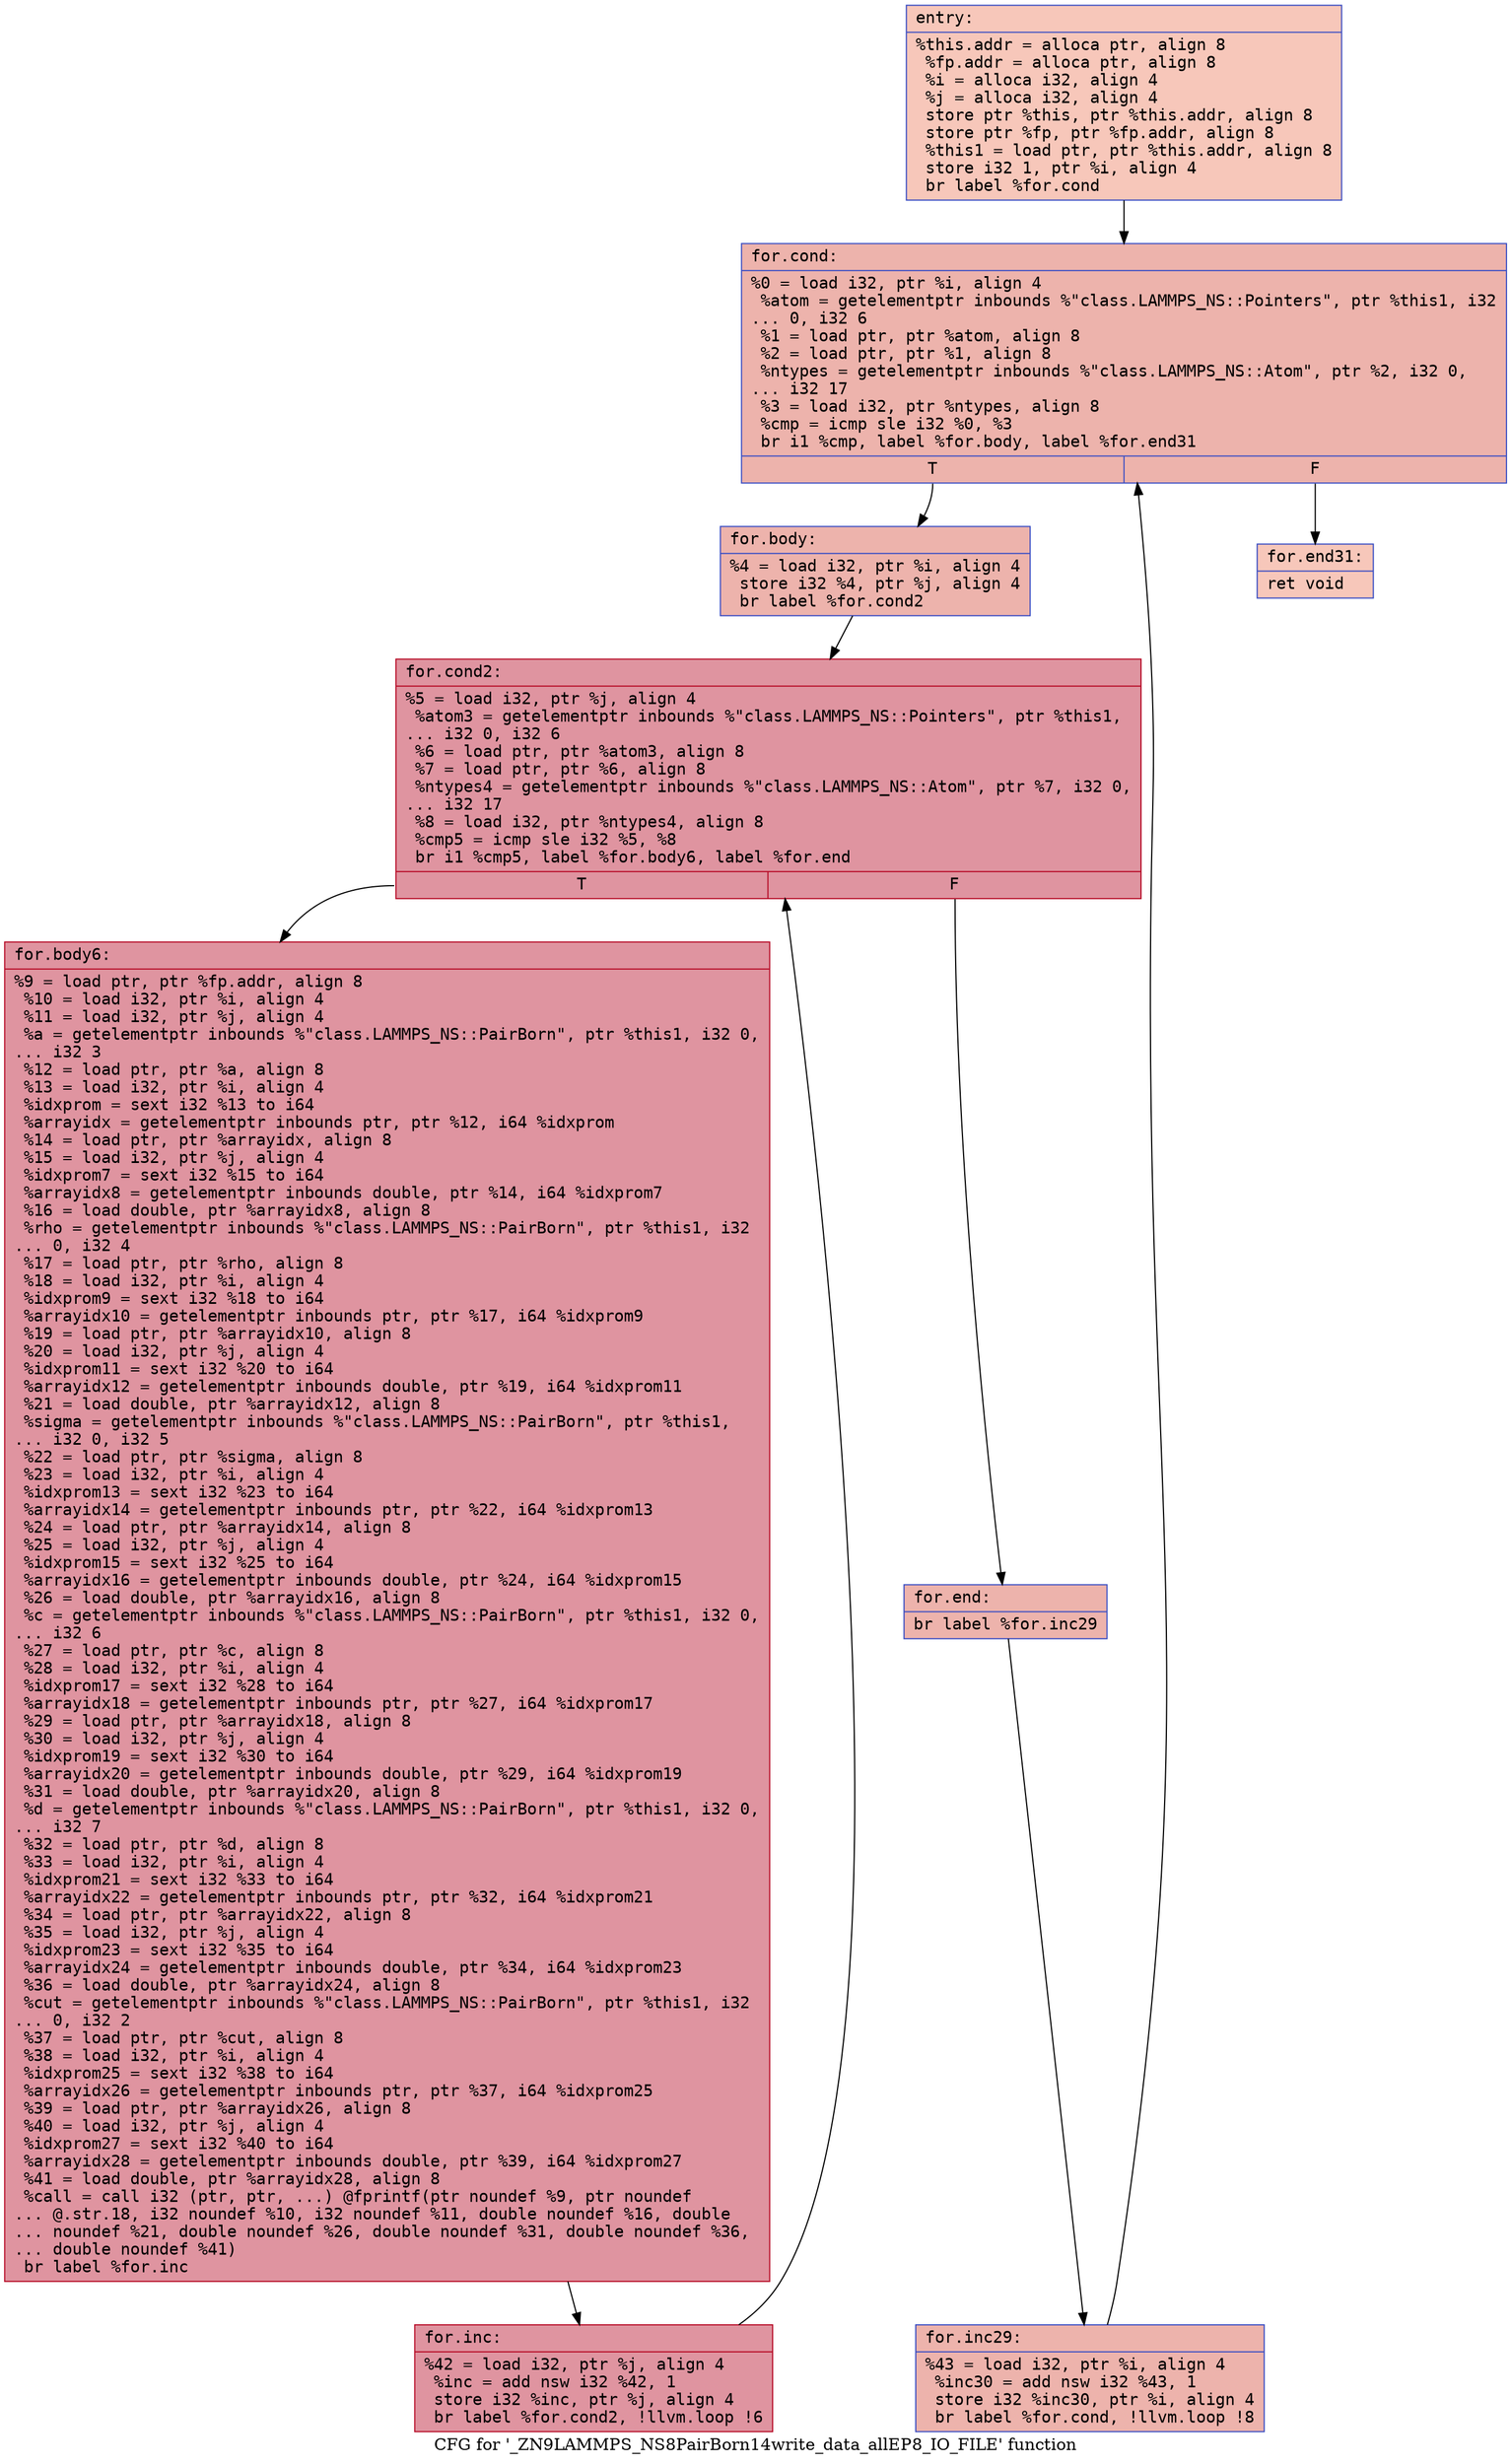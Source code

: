 digraph "CFG for '_ZN9LAMMPS_NS8PairBorn14write_data_allEP8_IO_FILE' function" {
	label="CFG for '_ZN9LAMMPS_NS8PairBorn14write_data_allEP8_IO_FILE' function";

	Node0x55bd04192b00 [shape=record,color="#3d50c3ff", style=filled, fillcolor="#ec7f6370" fontname="Courier",label="{entry:\l|  %this.addr = alloca ptr, align 8\l  %fp.addr = alloca ptr, align 8\l  %i = alloca i32, align 4\l  %j = alloca i32, align 4\l  store ptr %this, ptr %this.addr, align 8\l  store ptr %fp, ptr %fp.addr, align 8\l  %this1 = load ptr, ptr %this.addr, align 8\l  store i32 1, ptr %i, align 4\l  br label %for.cond\l}"];
	Node0x55bd04192b00 -> Node0x55bd04192f40[tooltip="entry -> for.cond\nProbability 100.00%" ];
	Node0x55bd04192f40 [shape=record,color="#3d50c3ff", style=filled, fillcolor="#d6524470" fontname="Courier",label="{for.cond:\l|  %0 = load i32, ptr %i, align 4\l  %atom = getelementptr inbounds %\"class.LAMMPS_NS::Pointers\", ptr %this1, i32\l... 0, i32 6\l  %1 = load ptr, ptr %atom, align 8\l  %2 = load ptr, ptr %1, align 8\l  %ntypes = getelementptr inbounds %\"class.LAMMPS_NS::Atom\", ptr %2, i32 0,\l... i32 17\l  %3 = load i32, ptr %ntypes, align 8\l  %cmp = icmp sle i32 %0, %3\l  br i1 %cmp, label %for.body, label %for.end31\l|{<s0>T|<s1>F}}"];
	Node0x55bd04192f40:s0 -> Node0x55bd041934a0[tooltip="for.cond -> for.body\nProbability 96.88%" ];
	Node0x55bd04192f40:s1 -> Node0x55bd041936c0[tooltip="for.cond -> for.end31\nProbability 3.12%" ];
	Node0x55bd041934a0 [shape=record,color="#3d50c3ff", style=filled, fillcolor="#d6524470" fontname="Courier",label="{for.body:\l|  %4 = load i32, ptr %i, align 4\l  store i32 %4, ptr %j, align 4\l  br label %for.cond2\l}"];
	Node0x55bd041934a0 -> Node0x55bd04193910[tooltip="for.body -> for.cond2\nProbability 100.00%" ];
	Node0x55bd04193910 [shape=record,color="#b70d28ff", style=filled, fillcolor="#b70d2870" fontname="Courier",label="{for.cond2:\l|  %5 = load i32, ptr %j, align 4\l  %atom3 = getelementptr inbounds %\"class.LAMMPS_NS::Pointers\", ptr %this1,\l... i32 0, i32 6\l  %6 = load ptr, ptr %atom3, align 8\l  %7 = load ptr, ptr %6, align 8\l  %ntypes4 = getelementptr inbounds %\"class.LAMMPS_NS::Atom\", ptr %7, i32 0,\l... i32 17\l  %8 = load i32, ptr %ntypes4, align 8\l  %cmp5 = icmp sle i32 %5, %8\l  br i1 %cmp5, label %for.body6, label %for.end\l|{<s0>T|<s1>F}}"];
	Node0x55bd04193910:s0 -> Node0x55bd04193e70[tooltip="for.cond2 -> for.body6\nProbability 96.88%" ];
	Node0x55bd04193910:s1 -> Node0x55bd04193ef0[tooltip="for.cond2 -> for.end\nProbability 3.12%" ];
	Node0x55bd04193e70 [shape=record,color="#b70d28ff", style=filled, fillcolor="#b70d2870" fontname="Courier",label="{for.body6:\l|  %9 = load ptr, ptr %fp.addr, align 8\l  %10 = load i32, ptr %i, align 4\l  %11 = load i32, ptr %j, align 4\l  %a = getelementptr inbounds %\"class.LAMMPS_NS::PairBorn\", ptr %this1, i32 0,\l... i32 3\l  %12 = load ptr, ptr %a, align 8\l  %13 = load i32, ptr %i, align 4\l  %idxprom = sext i32 %13 to i64\l  %arrayidx = getelementptr inbounds ptr, ptr %12, i64 %idxprom\l  %14 = load ptr, ptr %arrayidx, align 8\l  %15 = load i32, ptr %j, align 4\l  %idxprom7 = sext i32 %15 to i64\l  %arrayidx8 = getelementptr inbounds double, ptr %14, i64 %idxprom7\l  %16 = load double, ptr %arrayidx8, align 8\l  %rho = getelementptr inbounds %\"class.LAMMPS_NS::PairBorn\", ptr %this1, i32\l... 0, i32 4\l  %17 = load ptr, ptr %rho, align 8\l  %18 = load i32, ptr %i, align 4\l  %idxprom9 = sext i32 %18 to i64\l  %arrayidx10 = getelementptr inbounds ptr, ptr %17, i64 %idxprom9\l  %19 = load ptr, ptr %arrayidx10, align 8\l  %20 = load i32, ptr %j, align 4\l  %idxprom11 = sext i32 %20 to i64\l  %arrayidx12 = getelementptr inbounds double, ptr %19, i64 %idxprom11\l  %21 = load double, ptr %arrayidx12, align 8\l  %sigma = getelementptr inbounds %\"class.LAMMPS_NS::PairBorn\", ptr %this1,\l... i32 0, i32 5\l  %22 = load ptr, ptr %sigma, align 8\l  %23 = load i32, ptr %i, align 4\l  %idxprom13 = sext i32 %23 to i64\l  %arrayidx14 = getelementptr inbounds ptr, ptr %22, i64 %idxprom13\l  %24 = load ptr, ptr %arrayidx14, align 8\l  %25 = load i32, ptr %j, align 4\l  %idxprom15 = sext i32 %25 to i64\l  %arrayidx16 = getelementptr inbounds double, ptr %24, i64 %idxprom15\l  %26 = load double, ptr %arrayidx16, align 8\l  %c = getelementptr inbounds %\"class.LAMMPS_NS::PairBorn\", ptr %this1, i32 0,\l... i32 6\l  %27 = load ptr, ptr %c, align 8\l  %28 = load i32, ptr %i, align 4\l  %idxprom17 = sext i32 %28 to i64\l  %arrayidx18 = getelementptr inbounds ptr, ptr %27, i64 %idxprom17\l  %29 = load ptr, ptr %arrayidx18, align 8\l  %30 = load i32, ptr %j, align 4\l  %idxprom19 = sext i32 %30 to i64\l  %arrayidx20 = getelementptr inbounds double, ptr %29, i64 %idxprom19\l  %31 = load double, ptr %arrayidx20, align 8\l  %d = getelementptr inbounds %\"class.LAMMPS_NS::PairBorn\", ptr %this1, i32 0,\l... i32 7\l  %32 = load ptr, ptr %d, align 8\l  %33 = load i32, ptr %i, align 4\l  %idxprom21 = sext i32 %33 to i64\l  %arrayidx22 = getelementptr inbounds ptr, ptr %32, i64 %idxprom21\l  %34 = load ptr, ptr %arrayidx22, align 8\l  %35 = load i32, ptr %j, align 4\l  %idxprom23 = sext i32 %35 to i64\l  %arrayidx24 = getelementptr inbounds double, ptr %34, i64 %idxprom23\l  %36 = load double, ptr %arrayidx24, align 8\l  %cut = getelementptr inbounds %\"class.LAMMPS_NS::PairBorn\", ptr %this1, i32\l... 0, i32 2\l  %37 = load ptr, ptr %cut, align 8\l  %38 = load i32, ptr %i, align 4\l  %idxprom25 = sext i32 %38 to i64\l  %arrayidx26 = getelementptr inbounds ptr, ptr %37, i64 %idxprom25\l  %39 = load ptr, ptr %arrayidx26, align 8\l  %40 = load i32, ptr %j, align 4\l  %idxprom27 = sext i32 %40 to i64\l  %arrayidx28 = getelementptr inbounds double, ptr %39, i64 %idxprom27\l  %41 = load double, ptr %arrayidx28, align 8\l  %call = call i32 (ptr, ptr, ...) @fprintf(ptr noundef %9, ptr noundef\l... @.str.18, i32 noundef %10, i32 noundef %11, double noundef %16, double\l... noundef %21, double noundef %26, double noundef %31, double noundef %36,\l... double noundef %41)\l  br label %for.inc\l}"];
	Node0x55bd04193e70 -> Node0x55bd04196fa0[tooltip="for.body6 -> for.inc\nProbability 100.00%" ];
	Node0x55bd04196fa0 [shape=record,color="#b70d28ff", style=filled, fillcolor="#b70d2870" fontname="Courier",label="{for.inc:\l|  %42 = load i32, ptr %j, align 4\l  %inc = add nsw i32 %42, 1\l  store i32 %inc, ptr %j, align 4\l  br label %for.cond2, !llvm.loop !6\l}"];
	Node0x55bd04196fa0 -> Node0x55bd04193910[tooltip="for.inc -> for.cond2\nProbability 100.00%" ];
	Node0x55bd04193ef0 [shape=record,color="#3d50c3ff", style=filled, fillcolor="#d6524470" fontname="Courier",label="{for.end:\l|  br label %for.inc29\l}"];
	Node0x55bd04193ef0 -> Node0x55bd04197230[tooltip="for.end -> for.inc29\nProbability 100.00%" ];
	Node0x55bd04197230 [shape=record,color="#3d50c3ff", style=filled, fillcolor="#d6524470" fontname="Courier",label="{for.inc29:\l|  %43 = load i32, ptr %i, align 4\l  %inc30 = add nsw i32 %43, 1\l  store i32 %inc30, ptr %i, align 4\l  br label %for.cond, !llvm.loop !8\l}"];
	Node0x55bd04197230 -> Node0x55bd04192f40[tooltip="for.inc29 -> for.cond\nProbability 100.00%" ];
	Node0x55bd041936c0 [shape=record,color="#3d50c3ff", style=filled, fillcolor="#ec7f6370" fontname="Courier",label="{for.end31:\l|  ret void\l}"];
}
